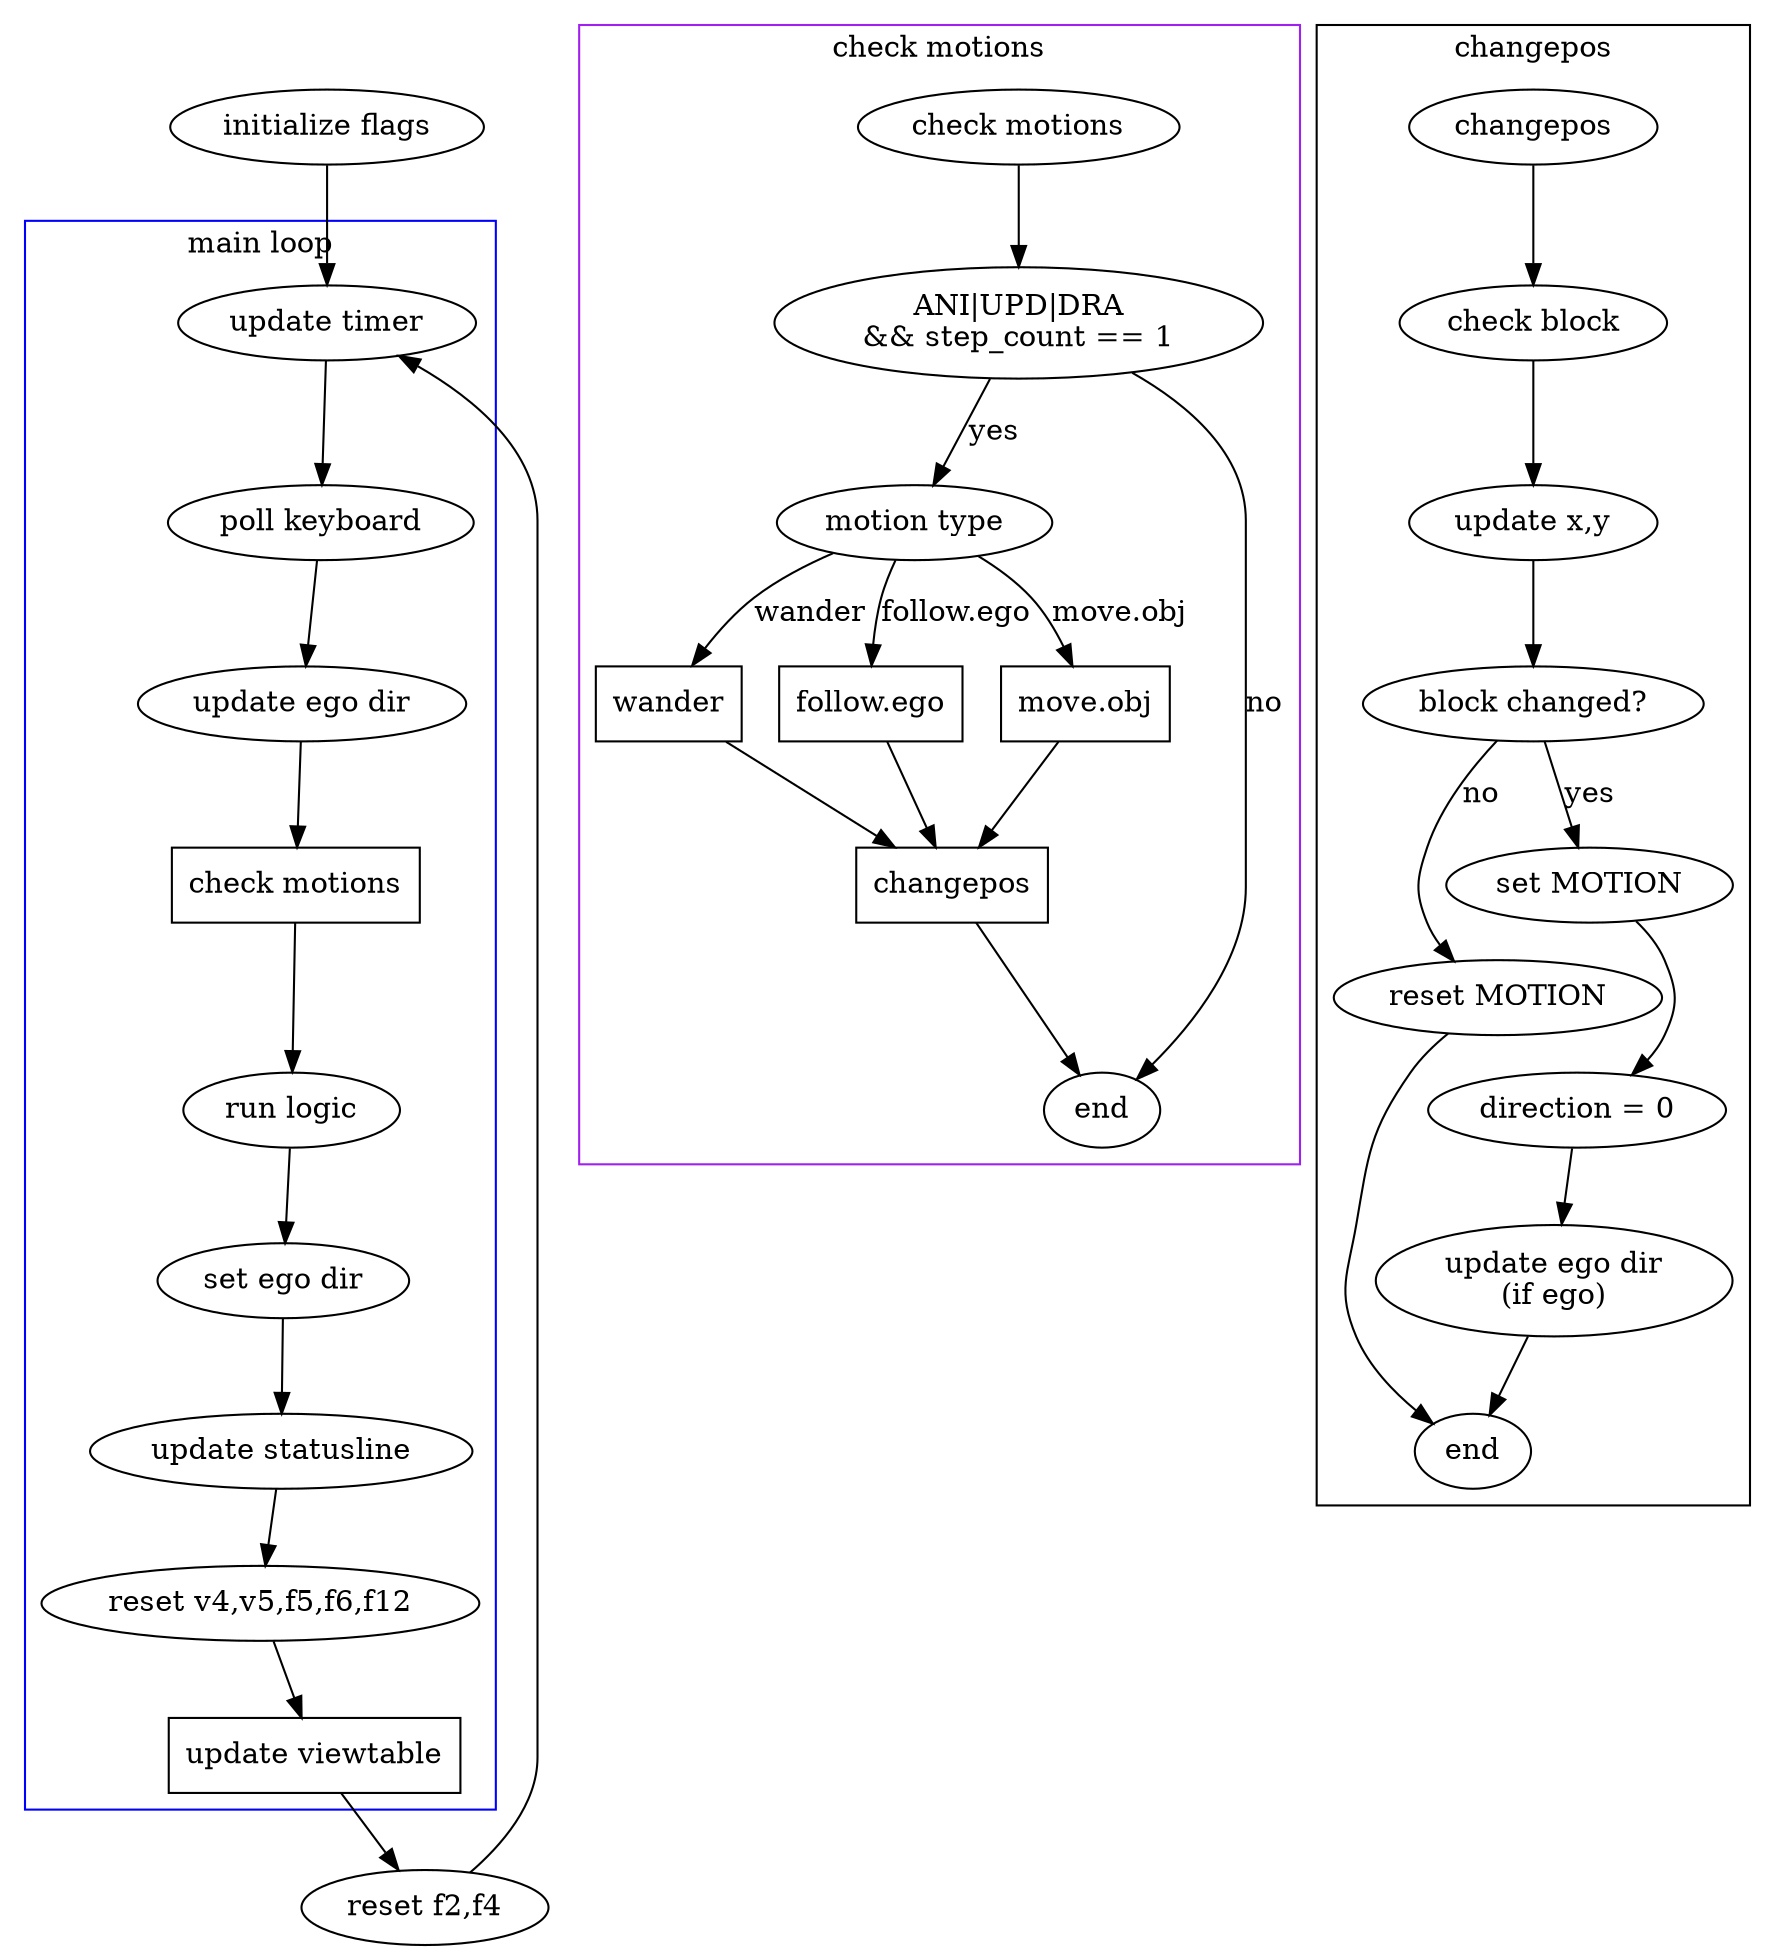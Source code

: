 digraph agi {
	subgraph cluster_0 {
		label = "main loop";
		color = blue;

		"check motions"		[shape=box];
		"update viewtable"	[shape=box];

		":main loop"
			-> "poll keyboard"
			-> "update ego dir"
			-> "check motions"
			-> "run logic"
			-> "set ego dir"
			-> "update statusline"
			-> "reset v4,v5,f5,f6,f12"
			-> "update viewtable";

		":main loop" [label="update timer"];
	}

	subgraph cluster_1 {
		label = "check motions";
		color = purple;

		"wander"	[shape=box];
		"follow.ego"	[shape=box];
		"move.obj"	[shape=box];
		"changepos"	[shape=box];

		":check motions" -> "motion test";

		"motion test" -> "motion type"		[label="yes"];
		"motion test" -> "$check motions"	[label="no"];

		"motion type" -> "wander"	[label="wander"];
		"motion type" -> "follow.ego"	[label="follow.ego"];
		"motion type" -> "move.obj"	[label="move.obj"];

		"wander" -> "changepos";
		"follow.ego" -> "changepos";
		"move.obj" -> "changepos";
		
		"changepos" -> "$check motions";
		
		"motion test" [label="ANI|UPD|DRA\n&& step_count == 1"];

		":check motions" [label="check motions"];
		"$check motions" [label="end"];
	}

	subgraph cluster_2 {
		label = "changepos";
		color = "dark green";

		":changepos"
			-> "check block"
			-> "update x,y"
			-> "block changed?";

		"block changed?" -> "reset MOTION"	[label="no"];
		"block changed?" -> "set MOTION"	[label="yes"];

		"set MOTION"
			-> "direction = 0"
			-> "update ego dir\n(if ego)"
			-> "$changepos";
		
		"reset MOTION"
			-> "$changepos";

		":changepos" [label="changepos"];
		"$changepos" [label="end"];
	}

	"initialize flags" -> ":main loop";

	"update viewtable"
		-> "reset f2,f4"
		-> ":main loop";

}
